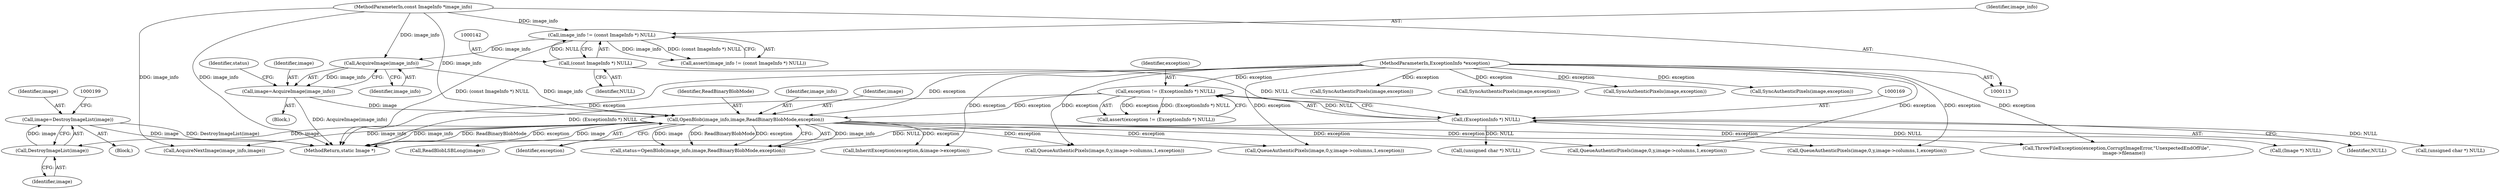 digraph "0_ImageMagick_f6e9d0d9955e85bdd7540b251cd50d598dacc5e6_64@pointer" {
"1000193" [label="(Call,image=DestroyImageList(image))"];
"1000195" [label="(Call,DestroyImageList(image))"];
"1000183" [label="(Call,OpenBlob(image_info,image,ReadBinaryBlobMode,exception))"];
"1000179" [label="(Call,AcquireImage(image_info))"];
"1000139" [label="(Call,image_info != (const ImageInfo *) NULL)"];
"1000114" [label="(MethodParameterIn,const ImageInfo *image_info)"];
"1000141" [label="(Call,(const ImageInfo *) NULL)"];
"1000177" [label="(Call,image=AcquireImage(image_info))"];
"1000166" [label="(Call,exception != (ExceptionInfo *) NULL)"];
"1000115" [label="(MethodParameterIn,ExceptionInfo *exception)"];
"1000168" [label="(Call,(ExceptionInfo *) NULL)"];
"1000143" [label="(Identifier,NULL)"];
"1000186" [label="(Identifier,ReadBinaryBlobMode)"];
"1000180" [label="(Identifier,image_info)"];
"1000141" [label="(Call,(const ImageInfo *) NULL)"];
"1000116" [label="(Block,)"];
"1000499" [label="(Call,InheritException(exception,&image->exception))"];
"1000181" [label="(Call,status=OpenBlob(image_info,image,ReadBinaryBlobMode,exception))"];
"1000205" [label="(Call,ReadBlobLSBLong(image))"];
"1000184" [label="(Identifier,image_info)"];
"1000559" [label="(Call,(unsigned char *) NULL)"];
"1000342" [label="(Call,(unsigned char *) NULL)"];
"1000166" [label="(Call,exception != (ExceptionInfo *) NULL)"];
"1000177" [label="(Call,image=AcquireImage(image_info))"];
"1000139" [label="(Call,image_info != (const ImageInfo *) NULL)"];
"1000183" [label="(Call,OpenBlob(image_info,image,ReadBinaryBlobMode,exception))"];
"1000194" [label="(Identifier,image)"];
"1000616" [label="(Call,QueueAuthenticPixels(image,0,y,image->columns,1,exception))"];
"1000140" [label="(Identifier,image_info)"];
"1000863" [label="(Call,QueueAuthenticPixels(image,0,y,image->columns,1,exception))"];
"1001130" [label="(Call,AcquireNextImage(image_info,image))"];
"1000942" [label="(Call,SyncAuthenticPixels(image,exception))"];
"1000705" [label="(Call,SyncAuthenticPixels(image,exception))"];
"1000114" [label="(MethodParameterIn,const ImageInfo *image_info)"];
"1000805" [label="(Call,SyncAuthenticPixels(image,exception))"];
"1000165" [label="(Call,assert(exception != (ExceptionInfo *) NULL))"];
"1000193" [label="(Call,image=DestroyImageList(image))"];
"1000185" [label="(Identifier,image)"];
"1001000" [label="(Call,QueueAuthenticPixels(image,0,y,image->columns,1,exception))"];
"1000182" [label="(Identifier,status)"];
"1000167" [label="(Identifier,exception)"];
"1000179" [label="(Call,AcquireImage(image_info))"];
"1000756" [label="(Call,QueueAuthenticPixels(image,0,y,image->columns,1,exception))"];
"1000195" [label="(Call,DestroyImageList(image))"];
"1001179" [label="(MethodReturn,static Image *)"];
"1000192" [label="(Block,)"];
"1000138" [label="(Call,assert(image_info != (const ImageInfo *) NULL))"];
"1000198" [label="(Call,(Image *) NULL)"];
"1000170" [label="(Identifier,NULL)"];
"1000178" [label="(Identifier,image)"];
"1000196" [label="(Identifier,image)"];
"1000115" [label="(MethodParameterIn,ExceptionInfo *exception)"];
"1000187" [label="(Identifier,exception)"];
"1001109" [label="(Call,ThrowFileException(exception,CorruptImageError,\"UnexpectedEndOfFile\",\n          image->filename))"];
"1000168" [label="(Call,(ExceptionInfo *) NULL)"];
"1001052" [label="(Call,SyncAuthenticPixels(image,exception))"];
"1000193" -> "1000192"  [label="AST: "];
"1000193" -> "1000195"  [label="CFG: "];
"1000194" -> "1000193"  [label="AST: "];
"1000195" -> "1000193"  [label="AST: "];
"1000199" -> "1000193"  [label="CFG: "];
"1000193" -> "1001179"  [label="DDG: image"];
"1000193" -> "1001179"  [label="DDG: DestroyImageList(image)"];
"1000195" -> "1000193"  [label="DDG: image"];
"1000195" -> "1000196"  [label="CFG: "];
"1000196" -> "1000195"  [label="AST: "];
"1000183" -> "1000195"  [label="DDG: image"];
"1000183" -> "1000181"  [label="AST: "];
"1000183" -> "1000187"  [label="CFG: "];
"1000184" -> "1000183"  [label="AST: "];
"1000185" -> "1000183"  [label="AST: "];
"1000186" -> "1000183"  [label="AST: "];
"1000187" -> "1000183"  [label="AST: "];
"1000181" -> "1000183"  [label="CFG: "];
"1000183" -> "1001179"  [label="DDG: ReadBinaryBlobMode"];
"1000183" -> "1001179"  [label="DDG: exception"];
"1000183" -> "1001179"  [label="DDG: image_info"];
"1000183" -> "1000181"  [label="DDG: image_info"];
"1000183" -> "1000181"  [label="DDG: image"];
"1000183" -> "1000181"  [label="DDG: ReadBinaryBlobMode"];
"1000183" -> "1000181"  [label="DDG: exception"];
"1000179" -> "1000183"  [label="DDG: image_info"];
"1000114" -> "1000183"  [label="DDG: image_info"];
"1000177" -> "1000183"  [label="DDG: image"];
"1000166" -> "1000183"  [label="DDG: exception"];
"1000115" -> "1000183"  [label="DDG: exception"];
"1000183" -> "1000205"  [label="DDG: image"];
"1000183" -> "1000499"  [label="DDG: exception"];
"1000183" -> "1000616"  [label="DDG: exception"];
"1000183" -> "1000756"  [label="DDG: exception"];
"1000183" -> "1000863"  [label="DDG: exception"];
"1000183" -> "1001000"  [label="DDG: exception"];
"1000183" -> "1001109"  [label="DDG: exception"];
"1000183" -> "1001130"  [label="DDG: image_info"];
"1000179" -> "1000177"  [label="AST: "];
"1000179" -> "1000180"  [label="CFG: "];
"1000180" -> "1000179"  [label="AST: "];
"1000177" -> "1000179"  [label="CFG: "];
"1000179" -> "1000177"  [label="DDG: image_info"];
"1000139" -> "1000179"  [label="DDG: image_info"];
"1000114" -> "1000179"  [label="DDG: image_info"];
"1000139" -> "1000138"  [label="AST: "];
"1000139" -> "1000141"  [label="CFG: "];
"1000140" -> "1000139"  [label="AST: "];
"1000141" -> "1000139"  [label="AST: "];
"1000138" -> "1000139"  [label="CFG: "];
"1000139" -> "1001179"  [label="DDG: (const ImageInfo *) NULL"];
"1000139" -> "1000138"  [label="DDG: image_info"];
"1000139" -> "1000138"  [label="DDG: (const ImageInfo *) NULL"];
"1000114" -> "1000139"  [label="DDG: image_info"];
"1000141" -> "1000139"  [label="DDG: NULL"];
"1000114" -> "1000113"  [label="AST: "];
"1000114" -> "1001179"  [label="DDG: image_info"];
"1000114" -> "1001130"  [label="DDG: image_info"];
"1000141" -> "1000143"  [label="CFG: "];
"1000142" -> "1000141"  [label="AST: "];
"1000143" -> "1000141"  [label="AST: "];
"1000141" -> "1000168"  [label="DDG: NULL"];
"1000177" -> "1000116"  [label="AST: "];
"1000178" -> "1000177"  [label="AST: "];
"1000182" -> "1000177"  [label="CFG: "];
"1000177" -> "1001179"  [label="DDG: AcquireImage(image_info)"];
"1000166" -> "1000165"  [label="AST: "];
"1000166" -> "1000168"  [label="CFG: "];
"1000167" -> "1000166"  [label="AST: "];
"1000168" -> "1000166"  [label="AST: "];
"1000165" -> "1000166"  [label="CFG: "];
"1000166" -> "1001179"  [label="DDG: (ExceptionInfo *) NULL"];
"1000166" -> "1000165"  [label="DDG: exception"];
"1000166" -> "1000165"  [label="DDG: (ExceptionInfo *) NULL"];
"1000115" -> "1000166"  [label="DDG: exception"];
"1000168" -> "1000166"  [label="DDG: NULL"];
"1000115" -> "1000113"  [label="AST: "];
"1000115" -> "1001179"  [label="DDG: exception"];
"1000115" -> "1000499"  [label="DDG: exception"];
"1000115" -> "1000616"  [label="DDG: exception"];
"1000115" -> "1000705"  [label="DDG: exception"];
"1000115" -> "1000756"  [label="DDG: exception"];
"1000115" -> "1000805"  [label="DDG: exception"];
"1000115" -> "1000863"  [label="DDG: exception"];
"1000115" -> "1000942"  [label="DDG: exception"];
"1000115" -> "1001000"  [label="DDG: exception"];
"1000115" -> "1001052"  [label="DDG: exception"];
"1000115" -> "1001109"  [label="DDG: exception"];
"1000168" -> "1000170"  [label="CFG: "];
"1000169" -> "1000168"  [label="AST: "];
"1000170" -> "1000168"  [label="AST: "];
"1000168" -> "1001179"  [label="DDG: NULL"];
"1000168" -> "1000198"  [label="DDG: NULL"];
"1000168" -> "1000342"  [label="DDG: NULL"];
"1000168" -> "1000559"  [label="DDG: NULL"];
}
